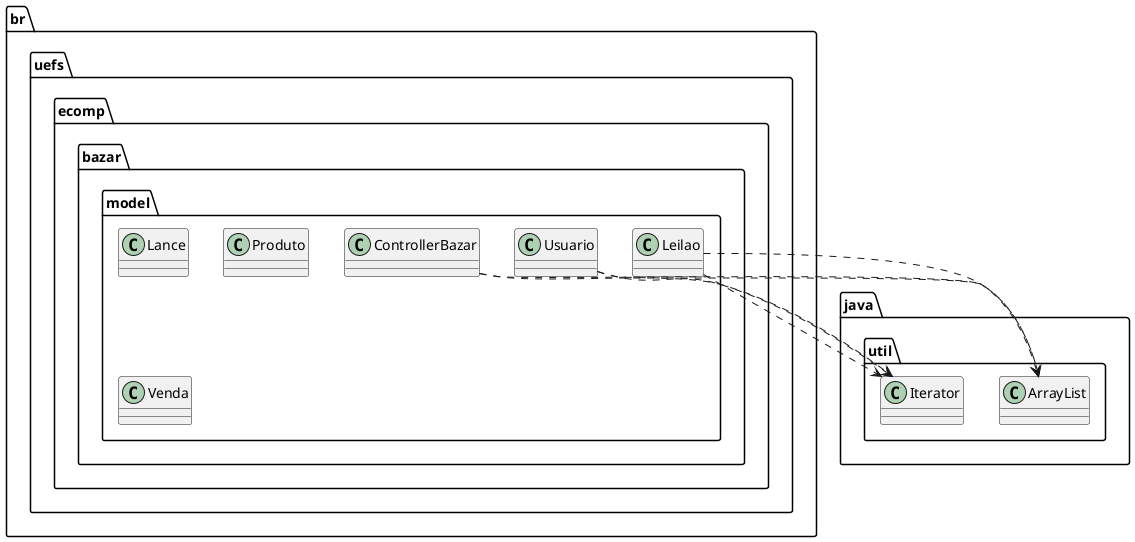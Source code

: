 @startuml
class br.uefs.ecomp.bazar.model.ControllerBazar
class br.uefs.ecomp.bazar.model.Lance
class br.uefs.ecomp.bazar.model.Leilao
class br.uefs.ecomp.bazar.model.Produto
class br.uefs.ecomp.bazar.model.Usuario
class br.uefs.ecomp.bazar.model.Venda
class java.util.ArrayList
class java.util.Iterator
br.uefs.ecomp.bazar.model.ControllerBazar ..> java.util.ArrayList
br.uefs.ecomp.bazar.model.ControllerBazar ..> java.util.Iterator
br.uefs.ecomp.bazar.model.Leilao ..> java.util.ArrayList
br.uefs.ecomp.bazar.model.Leilao ..> java.util.Iterator
br.uefs.ecomp.bazar.model.Usuario ..> java.util.ArrayList
br.uefs.ecomp.bazar.model.Usuario ..> java.util.Iterator
@enduml